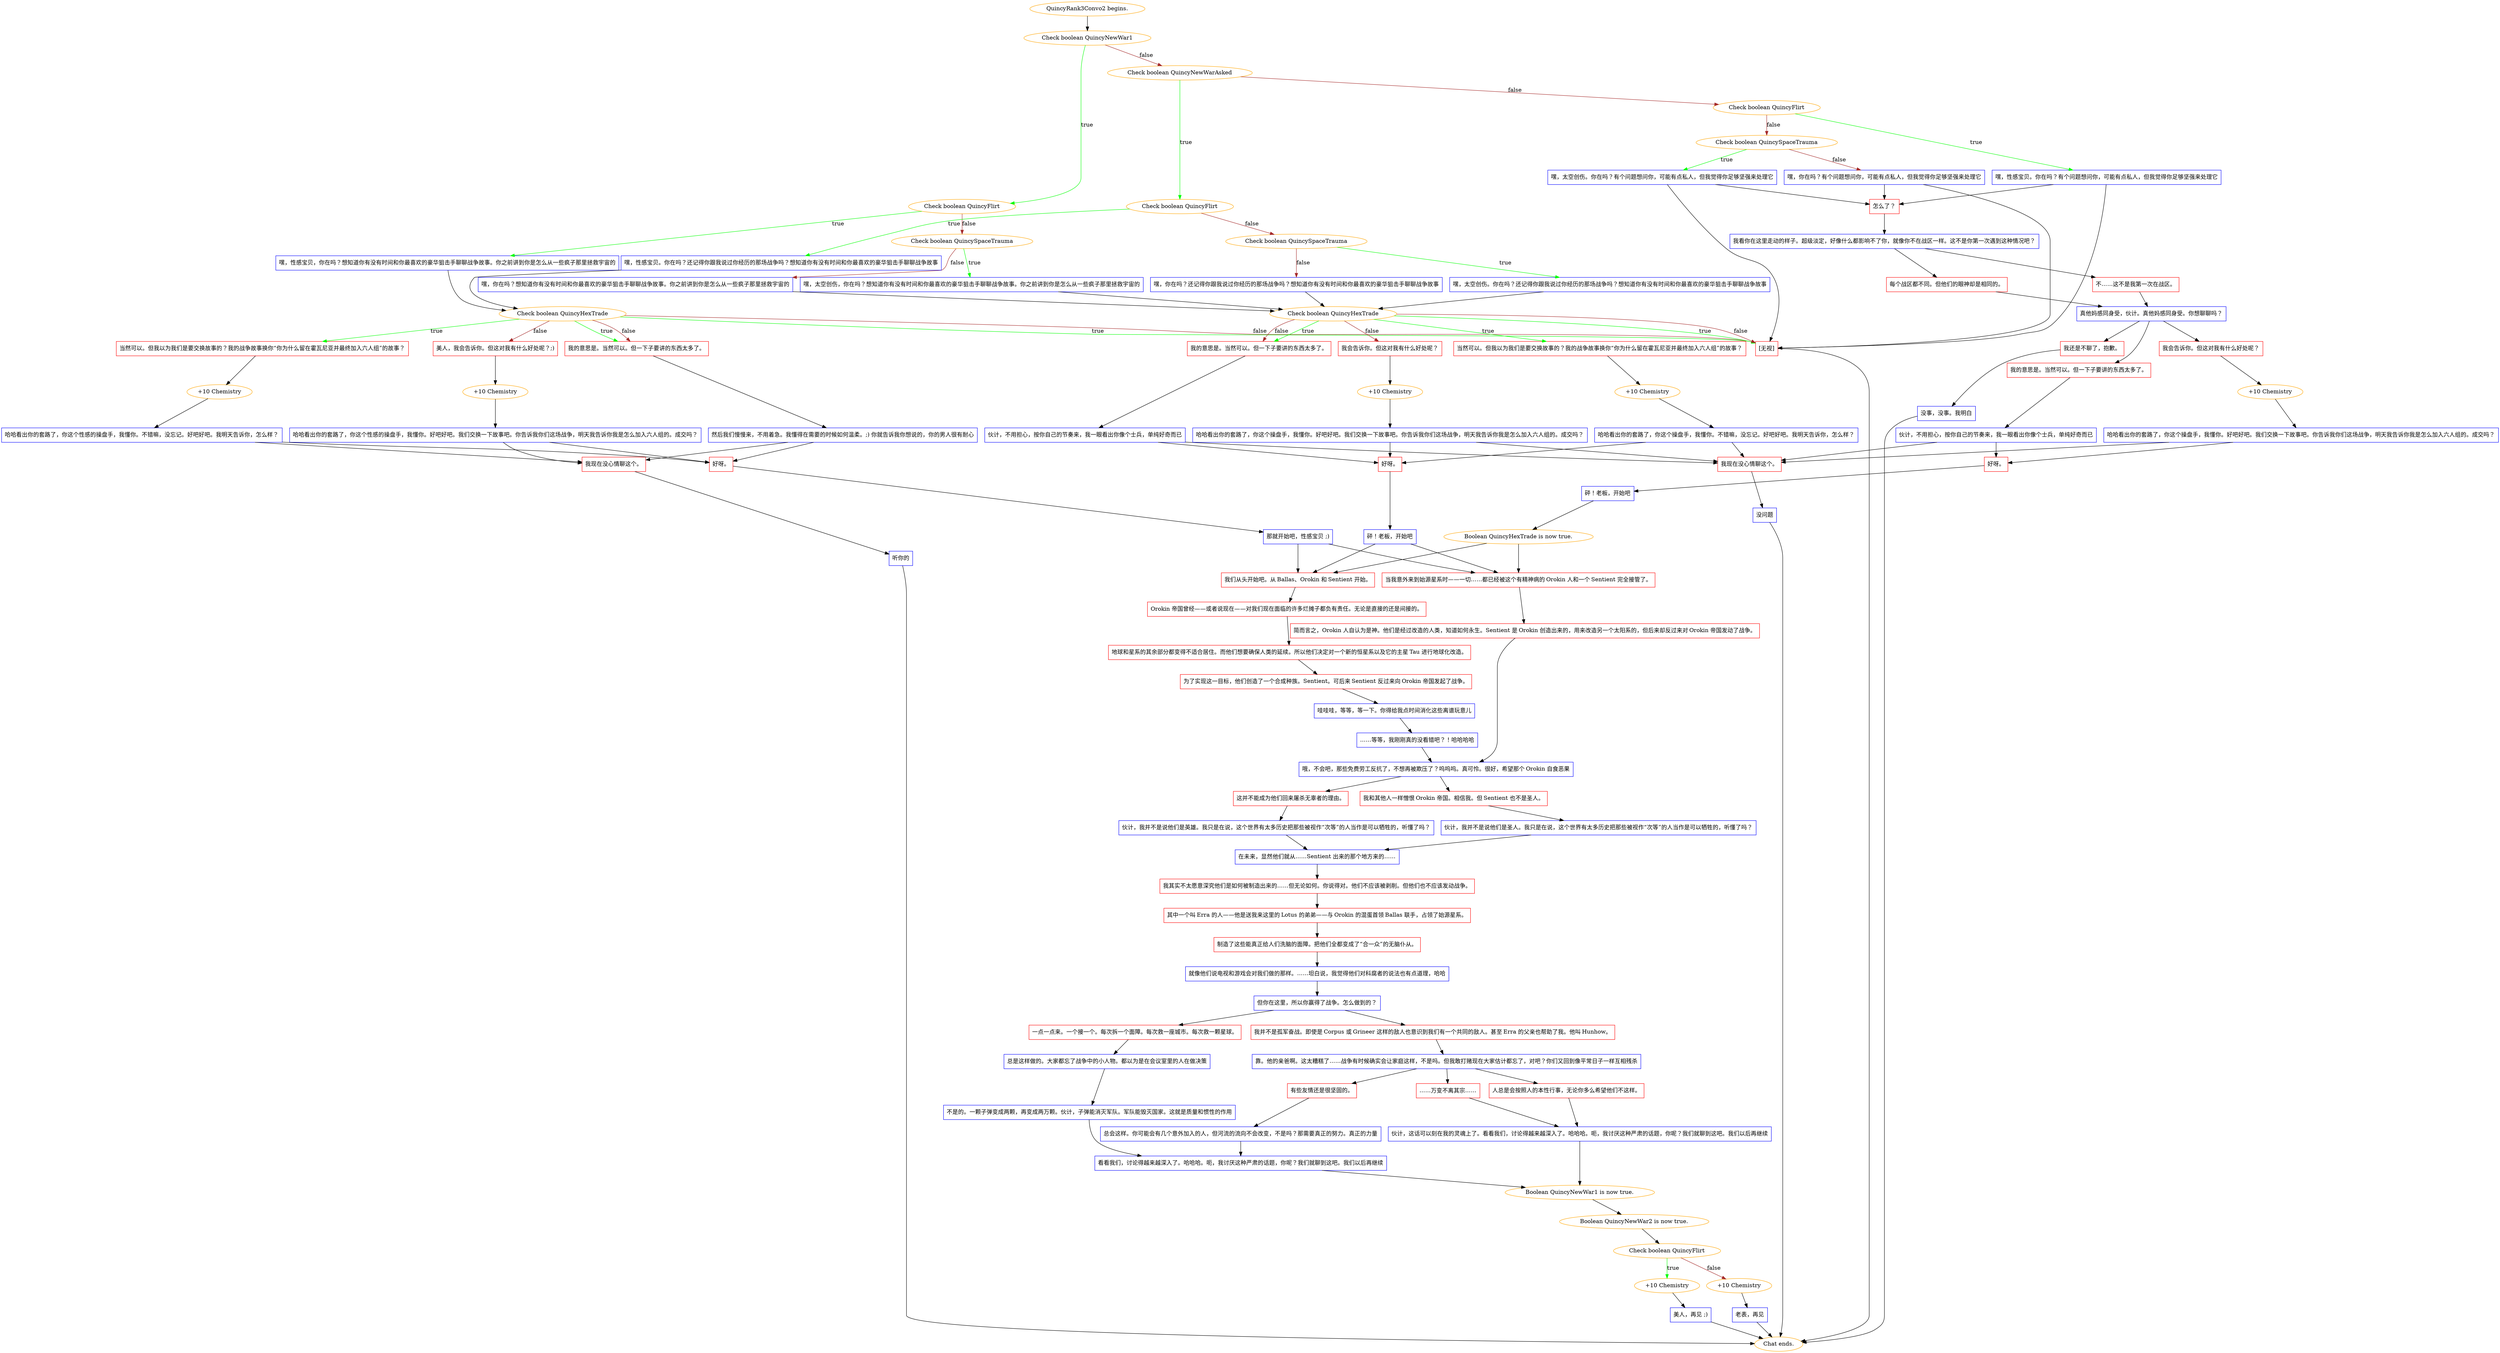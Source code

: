 digraph {
	"QuincyRank3Convo2 begins." [color=orange];
		"QuincyRank3Convo2 begins." -> j1790367875;
	j1790367875 [label="Check boolean QuincyNewWar1",color=orange];
		j1790367875 -> j1188235501 [label=true,color=green];
		j1790367875 -> j806347079 [label=false,color=brown];
	j1188235501 [label="Check boolean QuincyFlirt",color=orange];
		j1188235501 -> j2943060927 [label=true,color=green];
		j1188235501 -> j3865897919 [label=false,color=brown];
	j806347079 [label="Check boolean QuincyNewWarAsked",color=orange];
		j806347079 -> j2069464080 [label=true,color=green];
		j806347079 -> j3180918591 [label=false,color=brown];
	j2943060927 [label="嘿，性感宝贝，你在吗？想知道你有没有时间和你最喜欢的豪华狙击手聊聊战争故事。你之前讲到你是怎么从一些疯子那里拯救宇宙的",shape=box,color=blue];
		j2943060927 -> j1446636614;
	j3865897919 [label="Check boolean QuincySpaceTrauma",color=orange];
		j3865897919 -> j2919807621 [label=true,color=green];
		j3865897919 -> j1234050757 [label=false,color=brown];
	j2069464080 [label="Check boolean QuincyFlirt",color=orange];
		j2069464080 -> j3229738894 [label=true,color=green];
		j2069464080 -> j3308232750 [label=false,color=brown];
	j3180918591 [label="Check boolean QuincyFlirt",color=orange];
		j3180918591 -> j765488271 [label=true,color=green];
		j3180918591 -> j769831981 [label=false,color=brown];
	j1446636614 [label="Check boolean QuincyHexTrade",color=orange];
		j1446636614 -> j1122463287 [label=true,color=green];
		j1446636614 -> j69639662 [label=true,color=green];
		j1446636614 -> j3467356616 [label=true,color=green];
		j1446636614 -> j3015107010 [label=false,color=brown];
		j1446636614 -> j69639662 [label=false,color=brown];
		j1446636614 -> j3467356616 [label=false,color=brown];
	j2919807621 [label="嘿，太空创伤，你在吗？想知道你有没有时间和你最喜欢的豪华狙击手聊聊战争故事。你之前讲到你是怎么从一些疯子那里拯救宇宙的",shape=box,color=blue];
		j2919807621 -> j3230928123;
	j1234050757 [label="嘿，你在吗？想知道你有没有时间和你最喜欢的豪华狙击手聊聊战争故事。你之前讲到你是怎么从一些疯子那里拯救宇宙的",shape=box,color=blue];
		j1234050757 -> j3230928123;
	j3229738894 [label="嘿，性感宝贝。你在吗？还记得你跟我说过你经历的那场战争吗？想知道你有没有时间和你最喜欢的豪华狙击手聊聊战争故事",shape=box,color=blue];
		j3229738894 -> j1446636614;
	j3308232750 [label="Check boolean QuincySpaceTrauma",color=orange];
		j3308232750 -> j2220419153 [label=true,color=green];
		j3308232750 -> j3259781355 [label=false,color=brown];
	j765488271 [label="嘿，性感宝贝。你在吗？有个问题想问你，可能有点私人，但我觉得你足够坚强来处理它",shape=box,color=blue];
		j765488271 -> j1435074555;
		j765488271 -> j3467356616;
	j769831981 [label="Check boolean QuincySpaceTrauma",color=orange];
		j769831981 -> j1955775385 [label=true,color=green];
		j769831981 -> j2986094520 [label=false,color=brown];
	j1122463287 [label="当然可以。但我以为我们是要交换故事的？我的战争故事换你“你为什么留在霍瓦尼亚并最终加入六人组”的故事？",shape=box,color=red];
		j1122463287 -> j2493200029;
	j69639662 [label="我的意思是。当然可以。但一下子要讲的东西太多了。",shape=box,color=red];
		j69639662 -> j1653029774;
	j3467356616 [label="[无视]",shape=box,color=red];
		j3467356616 -> "Chat ends.";
	j3015107010 [label="美人，我会告诉你。但这对我有什么好处呢？;)",shape=box,color=red];
		j3015107010 -> j2510063561;
	j3230928123 [label="Check boolean QuincyHexTrade",color=orange];
		j3230928123 -> j1527242646 [label=true,color=green];
		j3230928123 -> j245183033 [label=true,color=green];
		j3230928123 -> j3467356616 [label=true,color=green];
		j3230928123 -> j1867184730 [label=false,color=brown];
		j3230928123 -> j245183033 [label=false,color=brown];
		j3230928123 -> j3467356616 [label=false,color=brown];
	j2220419153 [label="嘿，太空创伤。你在吗？还记得你跟我说过你经历的那场战争吗？想知道你有没有时间和你最喜欢的豪华狙击手聊聊战争故事",shape=box,color=blue];
		j2220419153 -> j3230928123;
	j3259781355 [label="嘿，你在吗？还记得你跟我说过你经历的那场战争吗？想知道你有没有时间和你最喜欢的豪华狙击手聊聊战争故事",shape=box,color=blue];
		j3259781355 -> j3230928123;
	j1435074555 [label="怎么了？",shape=box,color=red];
		j1435074555 -> j1368809874;
	j1955775385 [label="嘿，太空创伤。你在吗？有个问题想问你，可能有点私人，但我觉得你足够坚强来处理它",shape=box,color=blue];
		j1955775385 -> j1435074555;
		j1955775385 -> j3467356616;
	j2986094520 [label="嘿，你在吗？有个问题想问你，可能有点私人，但我觉得你足够坚强来处理它",shape=box,color=blue];
		j2986094520 -> j1435074555;
		j2986094520 -> j3467356616;
	j2493200029 [label="+10 Chemistry",color=orange];
		j2493200029 -> j2325792057;
	j1653029774 [label="然后我们慢慢来，不用着急。我懂得在需要的时候如何温柔。;) 你就告诉我你想说的，你的男人很有耐心",shape=box,color=blue];
		j1653029774 -> j683130035;
		j1653029774 -> j1335903640;
	"Chat ends." [color=orange];
	j2510063561 [label="+10 Chemistry",color=orange];
		j2510063561 -> j2015463084;
	j1527242646 [label="当然可以。但我以为我们是要交换故事的？我的战争故事换你“你为什么留在霍瓦尼亚并最终加入六人组”的故事？",shape=box,color=red];
		j1527242646 -> j2953294168;
	j245183033 [label="我的意思是。当然可以。但一下子要讲的东西太多了。",shape=box,color=red];
		j245183033 -> j2386494289;
	j1867184730 [label="我会告诉你。但这对我有什么好处呢？",shape=box,color=red];
		j1867184730 -> j287703943;
	j1368809874 [label="我看你在这里走动的样子。超级淡定，好像什么都影响不了你，就像你不在战区一样。这不是你第一次遇到这种情况吧？",shape=box,color=blue];
		j1368809874 -> j462739718;
		j1368809874 -> j1241026745;
	j2325792057 [label="哈哈看出你的套路了，你这个性感的操盘手，我懂你。不错嘛，没忘记。好吧好吧。我明天告诉你，怎么样？",shape=box,color=blue];
		j2325792057 -> j683130035;
		j2325792057 -> j1335903640;
	j683130035 [label="好呀。",shape=box,color=red];
		j683130035 -> j1806983871;
	j1335903640 [label="我现在没心情聊这个。",shape=box,color=red];
		j1335903640 -> j229522439;
	j2015463084 [label="哈哈看出你的套路了，你这个性感的操盘手，我懂你。好吧好吧。我们交换一下故事吧。你告诉我你们这场战争，明天我告诉你我是怎么加入六人组的。成交吗？",shape=box,color=blue];
		j2015463084 -> j683130035;
		j2015463084 -> j1335903640;
	j2953294168 [label="+10 Chemistry",color=orange];
		j2953294168 -> j1891754258;
	j2386494289 [label="伙计，不用担心，按你自己的节奏来，我一眼看出你像个士兵，单纯好奇而已",shape=box,color=blue];
		j2386494289 -> j4275552884;
		j2386494289 -> j498585994;
	j287703943 [label="+10 Chemistry",color=orange];
		j287703943 -> j2436719529;
	j462739718 [label="不……这不是我第一次在战区。",shape=box,color=red];
		j462739718 -> j823090181;
	j1241026745 [label="每个战区都不同。但他们的眼神却是相同的。",shape=box,color=red];
		j1241026745 -> j823090181;
	j1806983871 [label="那就开始吧，性感宝贝 ;)",shape=box,color=blue];
		j1806983871 -> j3301162239;
		j1806983871 -> j2047625352;
	j229522439 [label="听你的",shape=box,color=blue];
		j229522439 -> "Chat ends.";
	j1891754258 [label="哈哈看出你的套路了，你这个操盘手，我懂你。不错嘛，没忘记。好吧好吧。我明天告诉你，怎么样？",shape=box,color=blue];
		j1891754258 -> j4275552884;
		j1891754258 -> j498585994;
	j4275552884 [label="好呀。",shape=box,color=red];
		j4275552884 -> j360184355;
	j498585994 [label="我现在没心情聊这个。",shape=box,color=red];
		j498585994 -> j2877894143;
	j2436719529 [label="哈哈看出你的套路了，你这个操盘手，我懂你。好吧好吧。我们交换一下故事吧。你告诉我你们这场战争，明天我告诉你我是怎么加入六人组的。成交吗？",shape=box,color=blue];
		j2436719529 -> j4275552884;
		j2436719529 -> j498585994;
	j823090181 [label="真他妈感同身受，伙计。真他妈感同身受。你想聊聊吗？",shape=box,color=blue];
		j823090181 -> j1221395714;
		j823090181 -> j1035112263;
		j823090181 -> j3545477233;
	j3301162239 [label="当我意外来到始源星系时——一切……都已经被这个有精神病的 Orokin 人和一个 Sentient 完全接管了。",shape=box,color=red];
		j3301162239 -> j215284439;
	j2047625352 [label="我们从头开始吧。从 Ballas、Orokin 和 Sentient 开始。",shape=box,color=red];
		j2047625352 -> j376831146;
	j360184355 [label="砰！老板，开始吧",shape=box,color=blue];
		j360184355 -> j3301162239;
		j360184355 -> j2047625352;
	j2877894143 [label="没问题",shape=box,color=blue];
		j2877894143 -> "Chat ends.";
	j1221395714 [label="我会告诉你。但这对我有什么好处呢？",shape=box,color=red];
		j1221395714 -> j2966832078;
	j1035112263 [label="我的意思是。当然可以。但一下子要讲的东西太多了。",shape=box,color=red];
		j1035112263 -> j3734358857;
	j3545477233 [label="我还是不聊了，抱歉。",shape=box,color=red];
		j3545477233 -> j1577684488;
	j215284439 [label="简而言之，Orokin 人自认为是神。他们是经过改造的人类，知道如何永生。Sentient 是 Orokin 创造出来的，用来改造另一个太阳系的，但后来却反过来对 Orokin 帝国发动了战争。",shape=box,color=red];
		j215284439 -> j295865328;
	j376831146 [label="Orokin 帝国曾经——或者说现在——对我们现在面临的许多烂摊子都负有责任。无论是直接的还是间接的。",shape=box,color=red];
		j376831146 -> j2460036459;
	j2966832078 [label="+10 Chemistry",color=orange];
		j2966832078 -> j3606013684;
	j3734358857 [label="伙计，不用担心，按你自己的节奏来，我一眼看出你像个士兵，单纯好奇而已",shape=box,color=blue];
		j3734358857 -> j3933887112;
		j3734358857 -> j498585994;
	j1577684488 [label="没事，没事。我明白",shape=box,color=blue];
		j1577684488 -> "Chat ends.";
	j295865328 [label="哦，不会吧，那些免费劳工反抗了，不想再被欺压了？呜呜呜。真可怜。很好，希望那个 Orokin 自食恶果",shape=box,color=blue];
		j295865328 -> j1114179161;
		j295865328 -> j626420979;
	j2460036459 [label="地球和星系的其余部分都变得不适合居住。而他们想要确保人类的延续。所以他们决定对一个新的恒星系以及它的主星 Tau 进行地球化改造。",shape=box,color=red];
		j2460036459 -> j2782019543;
	j3606013684 [label="哈哈看出你的套路了，你这个操盘手，我懂你。好吧好吧。我们交换一下故事吧。你告诉我你们这场战争，明天我告诉你我是怎么加入六人组的。成交吗？",shape=box,color=blue];
		j3606013684 -> j3933887112;
		j3606013684 -> j498585994;
	j3933887112 [label="好呀。",shape=box,color=red];
		j3933887112 -> j1778043934;
	j1114179161 [label="这并不能成为他们回来屠杀无辜者的理由。",shape=box,color=red];
		j1114179161 -> j2191156165;
	j626420979 [label="我和其他人一样憎恨 Orokin 帝国。相信我。但 Sentient 也不是圣人。",shape=box,color=red];
		j626420979 -> j1821341795;
	j2782019543 [label="为了实现这一目标，他们创造了一个合成种族。Sentient。可后来 Sentient 反过来向 Orokin 帝国发起了战争。",shape=box,color=red];
		j2782019543 -> j1902840652;
	j1778043934 [label="砰！老板，开始吧",shape=box,color=blue];
		j1778043934 -> j2186470430;
	j2191156165 [label="伙计，我并不是说他们是英雄。我只是在说，这个世界有太多历史把那些被视作“次等”的人当作是可以牺牲的，听懂了吗？",shape=box,color=blue];
		j2191156165 -> j255102263;
	j1821341795 [label="伙计，我并不是说他们是圣人。我只是在说，这个世界有太多历史把那些被视作“次等”的人当作是可以牺牲的，听懂了吗？",shape=box,color=blue];
		j1821341795 -> j255102263;
	j1902840652 [label="哇哇哇，等等，等一下。你得给我点时间消化这些离谱玩意儿",shape=box,color=blue];
		j1902840652 -> j3430571830;
	j2186470430 [label="Boolean QuincyHexTrade is now true.",color=orange];
		j2186470430 -> j2047625352;
		j2186470430 -> j3301162239;
	j255102263 [label="在未来，显然他们就从……Sentient 出来的那个地方来的……",shape=box,color=blue];
		j255102263 -> j2455908148;
	j3430571830 [label="……等等，我刚刚真的没看错吧？！哈哈哈哈",shape=box,color=blue];
		j3430571830 -> j295865328;
	j2455908148 [label="我其实不太愿意深究他们是如何被制造出来的……但无论如何。你说得对。他们不应该被剥削。但他们也不应该发动战争。",shape=box,color=red];
		j2455908148 -> j3810833548;
	j3810833548 [label="其中一个叫 Erra 的人——他是送我来这里的 Lotus 的弟弟——与 Orokin 的混蛋首领 Ballas 联手，占领了始源星系。",shape=box,color=red];
		j3810833548 -> j2274048574;
	j2274048574 [label="制造了这些能真正给人们洗脑的面障。把他们全都变成了“合一众”的无脑仆从。",shape=box,color=red];
		j2274048574 -> j849346786;
	j849346786 [label="就像他们说电视和游戏会对我们做的那样。……坦白说，我觉得他们对科腐者的说法也有点道理，哈哈",shape=box,color=blue];
		j849346786 -> j466962148;
	j466962148 [label="但你在这里，所以你赢得了战争。怎么做到的？",shape=box,color=blue];
		j466962148 -> j2543354414;
		j466962148 -> j3551330947;
	j2543354414 [label="一点一点来。一个接一个。每次拆一个面障。每次救一座城市。每次救一颗星球。",shape=box,color=red];
		j2543354414 -> j736275189;
	j3551330947 [label="我并不是孤军奋战。即使是 Corpus 或 Grineer 这样的敌人也意识到我们有一个共同的敌人。甚至 Erra 的父亲也帮助了我。他叫 Hunhow。",shape=box,color=red];
		j3551330947 -> j3581768522;
	j736275189 [label="总是这样做的。大家都忘了战争中的小人物。都以为是在会议室里的人在做决策",shape=box,color=blue];
		j736275189 -> j3823785119;
	j3581768522 [label="靠。他的亲爸啊。这太糟糕了……战争有时候确实会让家庭这样，不是吗。但我敢打赌现在大家估计都忘了，对吧？你们又回到像平常日子一样互相残杀",shape=box,color=blue];
		j3581768522 -> j826792782;
		j3581768522 -> j2671089141;
		j3581768522 -> j2422511982;
	j3823785119 [label="不是的。一颗子弹变成两颗，再变成两万颗。伙计，子弹能消灭军队。军队能毁灭国家。这就是质量和惯性的作用",shape=box,color=blue];
		j3823785119 -> j3465767180;
	j826792782 [label="有些友情还是很坚固的。",shape=box,color=red];
		j826792782 -> j3846915588;
	j2671089141 [label="……万变不离其宗……",shape=box,color=red];
		j2671089141 -> j686494739;
	j2422511982 [label="人总是会按照人的本性行事，无论你多么希望他们不这样。",shape=box,color=red];
		j2422511982 -> j686494739;
	j3465767180 [label="看看我们，讨论得越来越深入了。哈哈哈。呃，我讨厌这种严肃的话题，你呢？我们就聊到这吧。我们以后再继续",shape=box,color=blue];
		j3465767180 -> j3378746117;
	j3846915588 [label="总会这样。你可能会有几个意外加入的人，但河流的流向不会改变，不是吗？那需要真正的努力。真正的力量",shape=box,color=blue];
		j3846915588 -> j3465767180;
	j686494739 [label="伙计，这话可以刻在我的灵魂上了。看看我们，讨论得越来越深入了。哈哈哈。呃，我讨厌这种严肃的话题，你呢？我们就聊到这吧。我们以后再继续",shape=box,color=blue];
		j686494739 -> j3378746117;
	j3378746117 [label="Boolean QuincyNewWar1 is now true.",color=orange];
		j3378746117 -> j3113028799;
	j3113028799 [label="Boolean QuincyNewWar2 is now true.",color=orange];
		j3113028799 -> j1853878000;
	j1853878000 [label="Check boolean QuincyFlirt",color=orange];
		j1853878000 -> j1097747444 [label=true,color=green];
		j1853878000 -> j253480634 [label=false,color=brown];
	j1097747444 [label="+10 Chemistry",color=orange];
		j1097747444 -> j20793670;
	j253480634 [label="+10 Chemistry",color=orange];
		j253480634 -> j398081765;
	j20793670 [label="美人，再见 ;)",shape=box,color=blue];
		j20793670 -> "Chat ends.";
	j398081765 [label="老表，再见",shape=box,color=blue];
		j398081765 -> "Chat ends.";
}